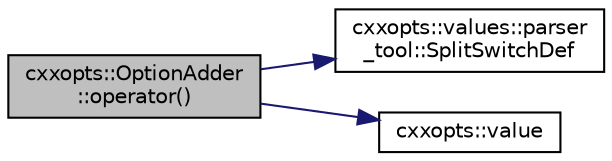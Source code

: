digraph "cxxopts::OptionAdder::operator()"
{
 // LATEX_PDF_SIZE
  edge [fontname="Helvetica",fontsize="10",labelfontname="Helvetica",labelfontsize="10"];
  node [fontname="Helvetica",fontsize="10",shape=record];
  rankdir="LR";
  Node1 [label="cxxopts::OptionAdder\l::operator()",height=0.2,width=0.4,color="black", fillcolor="grey75", style="filled", fontcolor="black",tooltip=" "];
  Node1 -> Node2 [color="midnightblue",fontsize="10",style="solid",fontname="Helvetica"];
  Node2 [label="cxxopts::values::parser\l_tool::SplitSwitchDef",height=0.2,width=0.4,color="black", fillcolor="white", style="filled",URL="$namespacecxxopts_1_1values_1_1parser__tool.html#a87d93ecf1931bfdf64feb40a008fa909",tooltip=" "];
  Node1 -> Node3 [color="midnightblue",fontsize="10",style="solid",fontname="Helvetica"];
  Node3 [label="cxxopts::value",height=0.2,width=0.4,color="black", fillcolor="white", style="filled",URL="$namespacecxxopts.html#a6b58e451713ebbf12866c1cd8e0a66ab",tooltip=" "];
}
